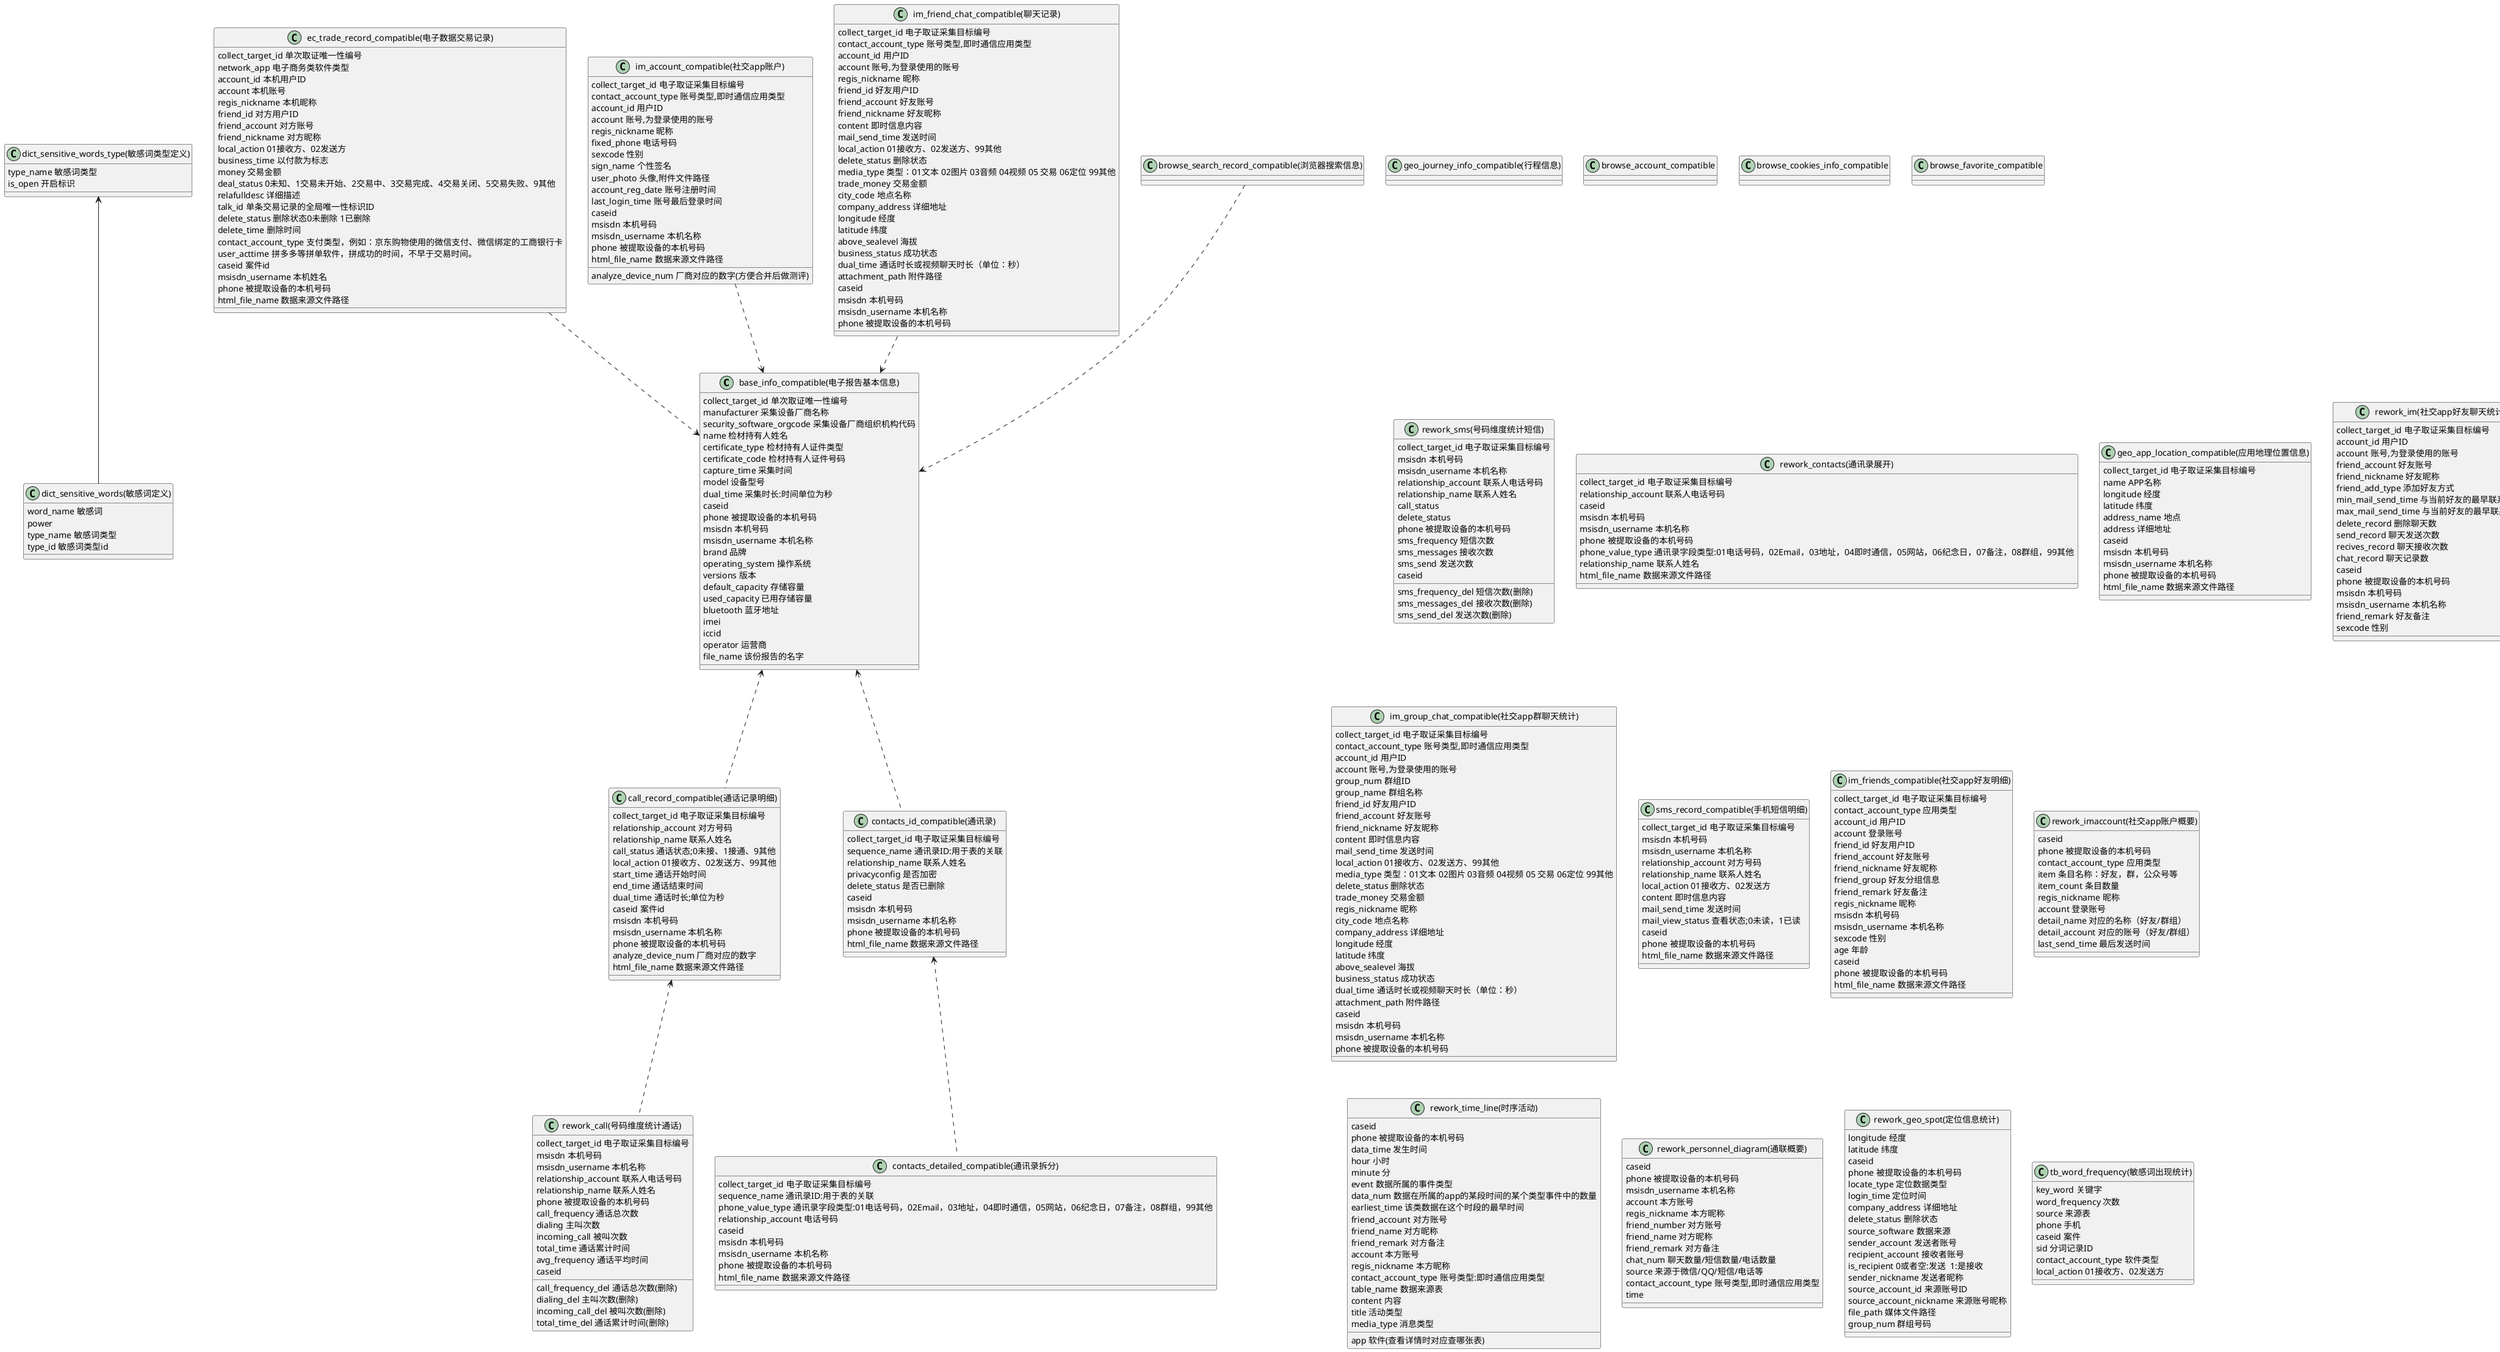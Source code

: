@startuml
'https://plantuml.com/class-diagram


class "base_info_compatible(电子报告基本信息)" as base_info_compatible{
collect_target_id 单次取证唯一性编号
manufacturer 采集设备厂商名称
security_software_orgcode 采集设备厂商组织机构代码
name 检材持有人姓名
certificate_type 检材持有人证件类型
certificate_code 检材持有人证件号码
capture_time 采集时间
model 设备型号
dual_time 采集时长:时间单位为秒
caseid
phone 被提取设备的本机号码
msisdn 本机号码
msisdn_username 本机名称
brand 品牌
operating_system 操作系统
versions 版本
default_capacity 存储容量
used_capacity 已用存储容量
bluetooth 蓝牙地址
imei
iccid
operator 运营商
file_name 该份报告的名字
}



class "ec_trade_record_compatible(电子数据交易记录)" as ec_trade_record_compatible{
collect_target_id 单次取证唯一性编号
network_app 电子商务类软件类型
account_id 本机用户ID
account 本机账号
regis_nickname 本机昵称
friend_id 对方用户ID
friend_account 对方账号
friend_nickname 对方昵称
local_action 01接收方、02发送方
business_time 以付款为标志
money 交易金额
deal_status 0未知、1交易未开始、2交易中、3交易完成、4交易关闭、5交易失败、9其他
relafulldesc 详细描述
talk_id 单条交易记录的全局唯一性标识ID
delete_status 删除状态0未删除 1已删除
delete_time 删除时间
contact_account_type 支付类型，例如：京东购物使用的微信支付、微信绑定的工商银行卡
user_acttime 拼多多等拼单软件，拼成功的时间，不早于交易时间。
caseid 案件id
msisdn_username 本机姓名
phone 被提取设备的本机号码
html_file_name 数据来源文件路径
}

class "im_account_compatible(社交app账户)" as im_account_compatible{
collect_target_id 电子取证采集目标编号
contact_account_type 账号类型,即时通信应用类型
account_id 用户ID
account 账号,为登录使用的账号
regis_nickname 昵称
fixed_phone 电话号码
sexcode 性别
sign_name 个性签名
user_photo 头像,附件文件路径
account_reg_date 账号注册时间
last_login_time 账号最后登录时间
caseid
msisdn 本机号码
msisdn_username 本机名称
phone 被提取设备的本机号码
analyze_device_num 厂商对应的数字(方便合并后做测评)
html_file_name 数据来源文件路径
}

class "im_friend_chat_compatible(聊天记录)" as im_friend_chat_compatible{
collect_target_id 电子取证采集目标编号
contact_account_type 账号类型,即时通信应用类型
account_id 用户ID
account 账号,为登录使用的账号
regis_nickname 昵称
friend_id 好友用户ID
friend_account 好友账号
friend_nickname 好友昵称
content 即时信息内容
mail_send_time 发送时间
local_action 01接收方、02发送方、99其他
delete_status 删除状态
media_type 类型：01文本 02图片 03音频 04视频 05 交易 06定位 99其他
trade_money 交易金额
city_code 地点名称
company_address 详细地址
longitude 经度
latitude 纬度
above_sealevel 海拔
business_status 成功状态
dual_time 通话时长或视频聊天时长（单位：秒）
attachment_path 附件路径
caseid
msisdn 本机号码
msisdn_username 本机名称
phone 被提取设备的本机号码
}

class "geo_journey_info_compatible(行程信息)" as geo_journey_info_compatible{
}


class "browse_search_record_compatible(浏览器搜索信息)" as browse_search_record_compatible{
}
class browse_account_compatible{
}
class browse_cookies_info_compatible{
}
class browse_favorite_compatible{
}

class "call_record_compatible(通话记录明细)" as call_record_compatible{
collect_target_id 电子取证采集目标编号
relationship_account 对方号码
relationship_name 联系人姓名
call_status 通话状态;0未接、1接通、9其他
local_action 01接收方、02发送方、99其他
start_time 通话开始时间
end_time 通话结束时间
dual_time 通话时长;单位为秒
caseid 案件id
msisdn 本机号码
msisdn_username 本机名称
phone 被提取设备的本机号码
analyze_device_num 厂商对应的数字
html_file_name 数据来源文件路径
}

class "contacts_detailed_compatible(通讯录拆分)" as contacts_detailed_compatible{
collect_target_id 电子取证采集目标编号
sequence_name 通讯录ID:用于表的关联
phone_value_type 通讯录字段类型:01电话号码，02Email，03地址，04即时通信，05网站，06纪念日，07备注，08群组，99其他
relationship_account 电话号码
caseid
msisdn 本机号码
msisdn_username 本机名称
phone 被提取设备的本机号码
html_file_name 数据来源文件路径
}

class "contacts_id_compatible(通讯录)" as contacts_id_compatible{
collect_target_id 电子取证采集目标编号
sequence_name 通讯录ID:用于表的关联
relationship_name 联系人姓名
privacyconfig 是否加密
delete_status 是否已删除
caseid
msisdn 本机号码
msisdn_username 本机名称
phone 被提取设备的本机号码
html_file_name 数据来源文件路径
}

class "rework_call(号码维度统计通话)" as rework_call{
collect_target_id 电子取证采集目标编号
msisdn 本机号码
msisdn_username 本机名称
relationship_account 联系人电话号码
relationship_name 联系人姓名
phone 被提取设备的本机号码
call_frequency 通话总次数
call_frequency_del 通话总次数(删除)
dialing 主叫次数
dialing_del 主叫次数(删除)
incoming_call 被叫次数
incoming_call_del 被叫次数(删除)
total_time 通话累计时间
total_time_del 通话累计时间(删除)
avg_frequency 通话平均时间
caseid
}

class "rework_sms(号码维度统计短信)" as rework_sms{
collect_target_id 电子取证采集目标编号
msisdn 本机号码
msisdn_username 本机名称
relationship_account 联系人电话号码
relationship_name 联系人姓名
call_status
delete_status
phone 被提取设备的本机号码
sms_frequency 短信次数
sms_frequency_del 短信次数(删除)
sms_messages 接收次数
sms_messages_del 接收次数(删除)
sms_send 发送次数
sms_send_del 发送次数(删除)
caseid
}

class "rework_contacts(通讯录展开)" as rework_contacts{
collect_target_id 电子取证采集目标编号
relationship_account 联系人电话号码
caseid
msisdn 本机号码
msisdn_username 本机名称
phone 被提取设备的本机号码
phone_value_type 通讯录字段类型:01电话号码，02Email，03地址，04即时通信，05网站，06纪念日，07备注，08群组，99其他
relationship_name 联系人姓名
html_file_name 数据来源文件路径
}

class "geo_app_location_compatible(应用地理位置信息)" as geo_app_location_compatible{
collect_target_id 电子取证采集目标编号
name APP名称
longitude 经度
latitude 纬度
address_name 地点
address 详细地址
caseid
msisdn 本机号码
msisdn_username 本机名称
phone 被提取设备的本机号码
html_file_name 数据来源文件路径
}

class "rework_im(社交app好友聊天统计)" as rework_im{
collect_target_id 电子取证采集目标编号
account_id 用户ID
account 账号,为登录使用的账号
friend_account 好友账号
friend_nickname 好友昵称
friend_add_type 添加好友方式
min_mail_send_time 与当前好友的最早联系时间
max_mail_send_time 与当前好友的最早联系时间
delete_record 删除聊天数
send_record 聊天发送次数
recives_record 聊天接收次数
chat_record 聊天记录数
caseid
phone 被提取设备的本机号码
msisdn 本机号码
msisdn_username 本机名称
friend_remark 好友备注
sexcode 性别
}

class "im_group_chat_compatible(社交app群聊天统计)" as im_group_chat_compatible{
collect_target_id 电子取证采集目标编号
contact_account_type 账号类型,即时通信应用类型
account_id 用户ID
account 账号,为登录使用的账号
group_num 群组ID
group_name 群组名称
friend_id 好友用户ID
friend_account 好友账号
friend_nickname 好友昵称
content 即时信息内容
mail_send_time 发送时间
local_action 01接收方、02发送方、99其他
media_type 类型：01文本 02图片 03音频 04视频 05 交易 06定位 99其他
delete_status 删除状态
trade_money 交易金额
regis_nickname 昵称
city_code 地点名称
company_address 详细地址
longitude 经度
latitude 纬度
above_sealevel 海拔
business_status 成功状态
dual_time 通话时长或视频聊天时长（单位：秒）
attachment_path 附件路径
caseid
msisdn 本机号码
msisdn_username 本机名称
phone 被提取设备的本机号码
}

class "sms_record_compatible(手机短信明细)" as sms_record_compatible{
collect_target_id 电子取证采集目标编号
msisdn 本机号码
msisdn_username 本机名称
relationship_account 对方号码
relationship_name 联系人姓名
local_action 01接收方、02发送方
content 即时信息内容
mail_send_time 发送时间
mail_view_status 查看状态;0未读，1已读
caseid
phone 被提取设备的本机号码
html_file_name 数据来源文件路径
}

class "im_friends_compatible(社交app好友明细)" as im_friends_compatible{
collect_target_id 电子取证采集目标编号
contact_account_type 应用类型
account_id 用户ID
account 登录账号
friend_id 好友用户ID
friend_account 好友账号
friend_nickname 好友昵称
friend_group 好友分组信息
friend_remark 好友备注
regis_nickname 昵称
msisdn 本机号码
msisdn_username 本机名称
sexcode 性别
age 年龄
caseid
phone 被提取设备的本机号码
html_file_name 数据来源文件路径
}

class "rework_imaccount(社交app账户概要)" as rework_imaccount{
caseid
phone 被提取设备的本机号码
contact_account_type 应用类型
item 条目名称：好友，群，公众号等
item_count 条目数量
regis_nickname 昵称
account 登录账号
detail_name 对应的名称（好友/群组）
detail_account 对应的账号（好友/群组）
last_send_time 最后发送时间
}

class "rework_time_line(时序活动)" as rework_time_line{
caseid
phone 被提取设备的本机号码
app 软件(查看详情时对应查哪张表)
data_time 发生时间
hour 小时
minute 分
event 数据所属的事件类型
data_num 数据在所属的app的某段时间的某个类型事件中的数量
earliest_time 该类数据在这个时段的最早时间
friend_account 对方账号
friend_name 对方昵称
friend_remark 对方备注
account 本方账号
regis_nickname 本方昵称
contact_account_type 账号类型:即时通信应用类型
table_name 数据来源表
content 内容
title 活动类型
media_type 消息类型
}

class "rework_personnel_diagram(通联概要)" as rework_personnel_diagram{
caseid
phone 被提取设备的本机号码
msisdn_username 本机名称
account 本方账号
regis_nickname 本方昵称
friend_number 对方账号
friend_name 对方昵称
friend_remark 对方备注
chat_num 聊天数量/短信数量/电话数量
source 来源于微信/QQ/短信/电话等
contact_account_type 账号类型,即时通信应用类型
time
}


class "rework_geo_spot(定位信息统计)" as rework_geo_spot{
longitude 经度
latitude 纬度
caseid
phone 被提取设备的本机号码
locate_type 定位数据类型
login_time 定位时间
company_address 详细地址
delete_status 删除状态
source_software 数据来源
sender_account 发送者账号
recipient_account 接收者账号
is_recipient 0或者空:发送  1:是接收
sender_nickname 发送者昵称
source_account_id 来源账号ID
source_account_nickname 来源账号昵称
file_path 媒体文件路径
group_num 群组号码
}

ec_trade_record_compatible ..> base_info_compatible
im_account_compatible ..> base_info_compatible
im_friend_chat_compatible ..> base_info_compatible
browse_search_record_compatible ..> base_info_compatible
call_record_compatible .up.> base_info_compatible
contacts_id_compatible .up.> base_info_compatible
contacts_detailed_compatible .up.> contacts_id_compatible
rework_call .up.> call_record_compatible



class "dict_sensitive_words_type(敏感词类型定义)" as dict_sensitive_words_type{
type_name 敏感词类型
is_open 开启标识
}
class "dict_sensitive_words(敏感词定义)" as dict_sensitive_words{
word_name 敏感词
power
type_name 敏感词类型
type_id 敏感词类型id
}

class "tb_word_frequency(敏感词出现统计)" as tb_word_frequency{
key_word 关键字
word_frequency 次数
source 来源表
phone 手机
caseid 案件
sid 分词记录ID
contact_account_type 软件类型
local_action 01接收方、02发送方
}
dict_sensitive_words -up-> dict_sensitive_words_type
@enduml